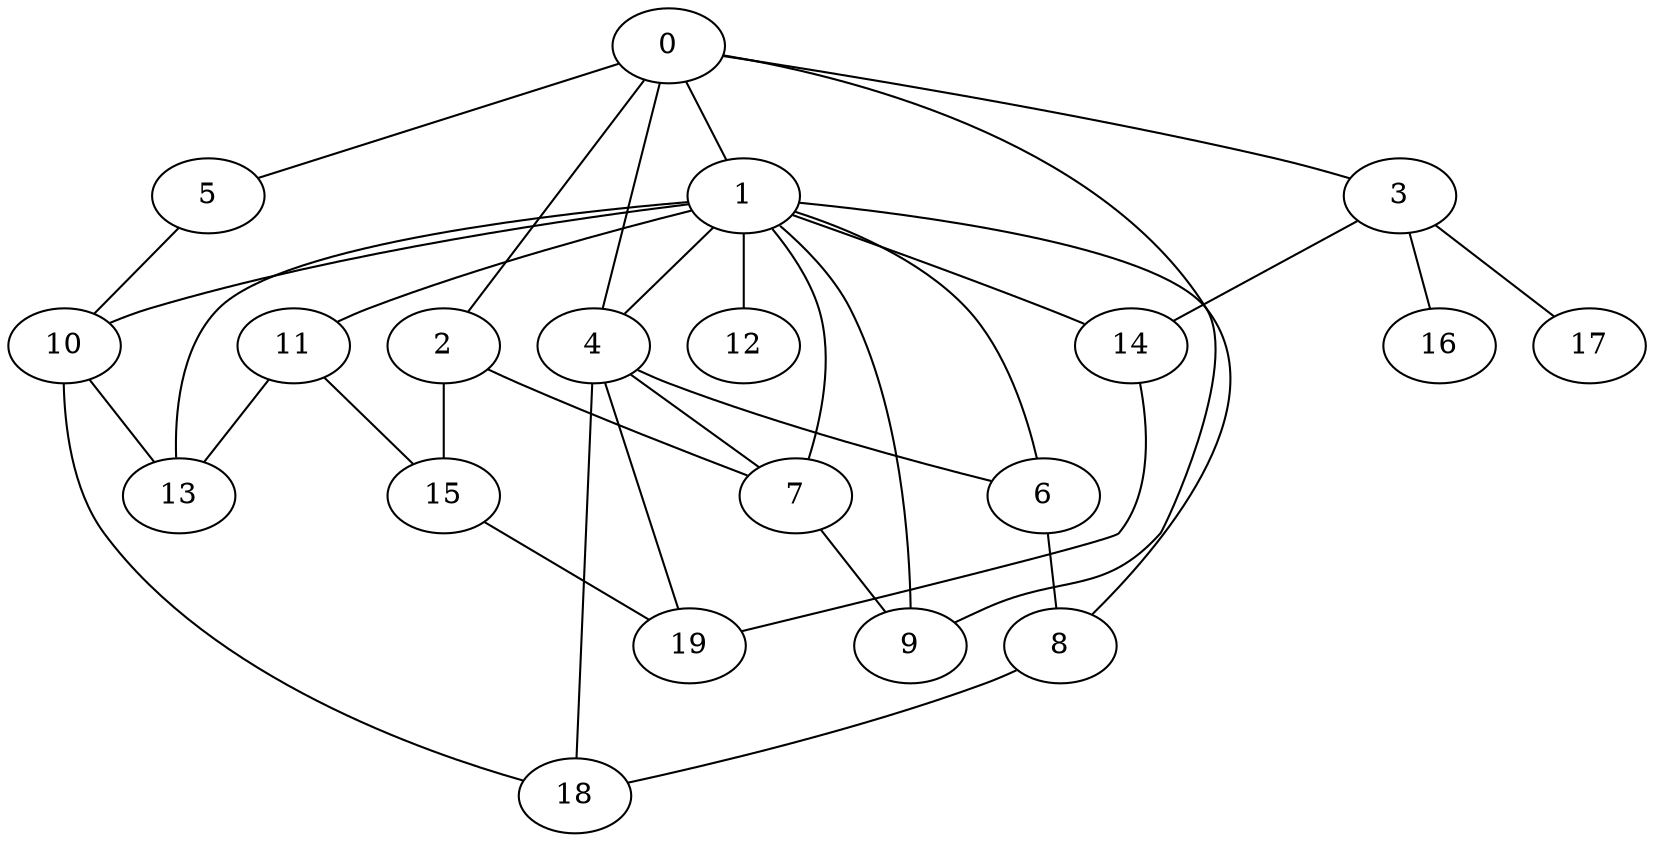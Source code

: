 
graph graphname {
    0 -- 1
0 -- 2
0 -- 3
0 -- 4
0 -- 5
0 -- 9
1 -- 6
1 -- 7
1 -- 8
1 -- 9
1 -- 10
1 -- 11
1 -- 12
1 -- 13
1 -- 14
1 -- 4
2 -- 15
2 -- 7
3 -- 16
3 -- 17
3 -- 14
4 -- 18
4 -- 19
4 -- 7
4 -- 6
5 -- 10
6 -- 8
7 -- 9
8 -- 18
10 -- 13
10 -- 18
11 -- 15
11 -- 13
14 -- 19
15 -- 19

}
